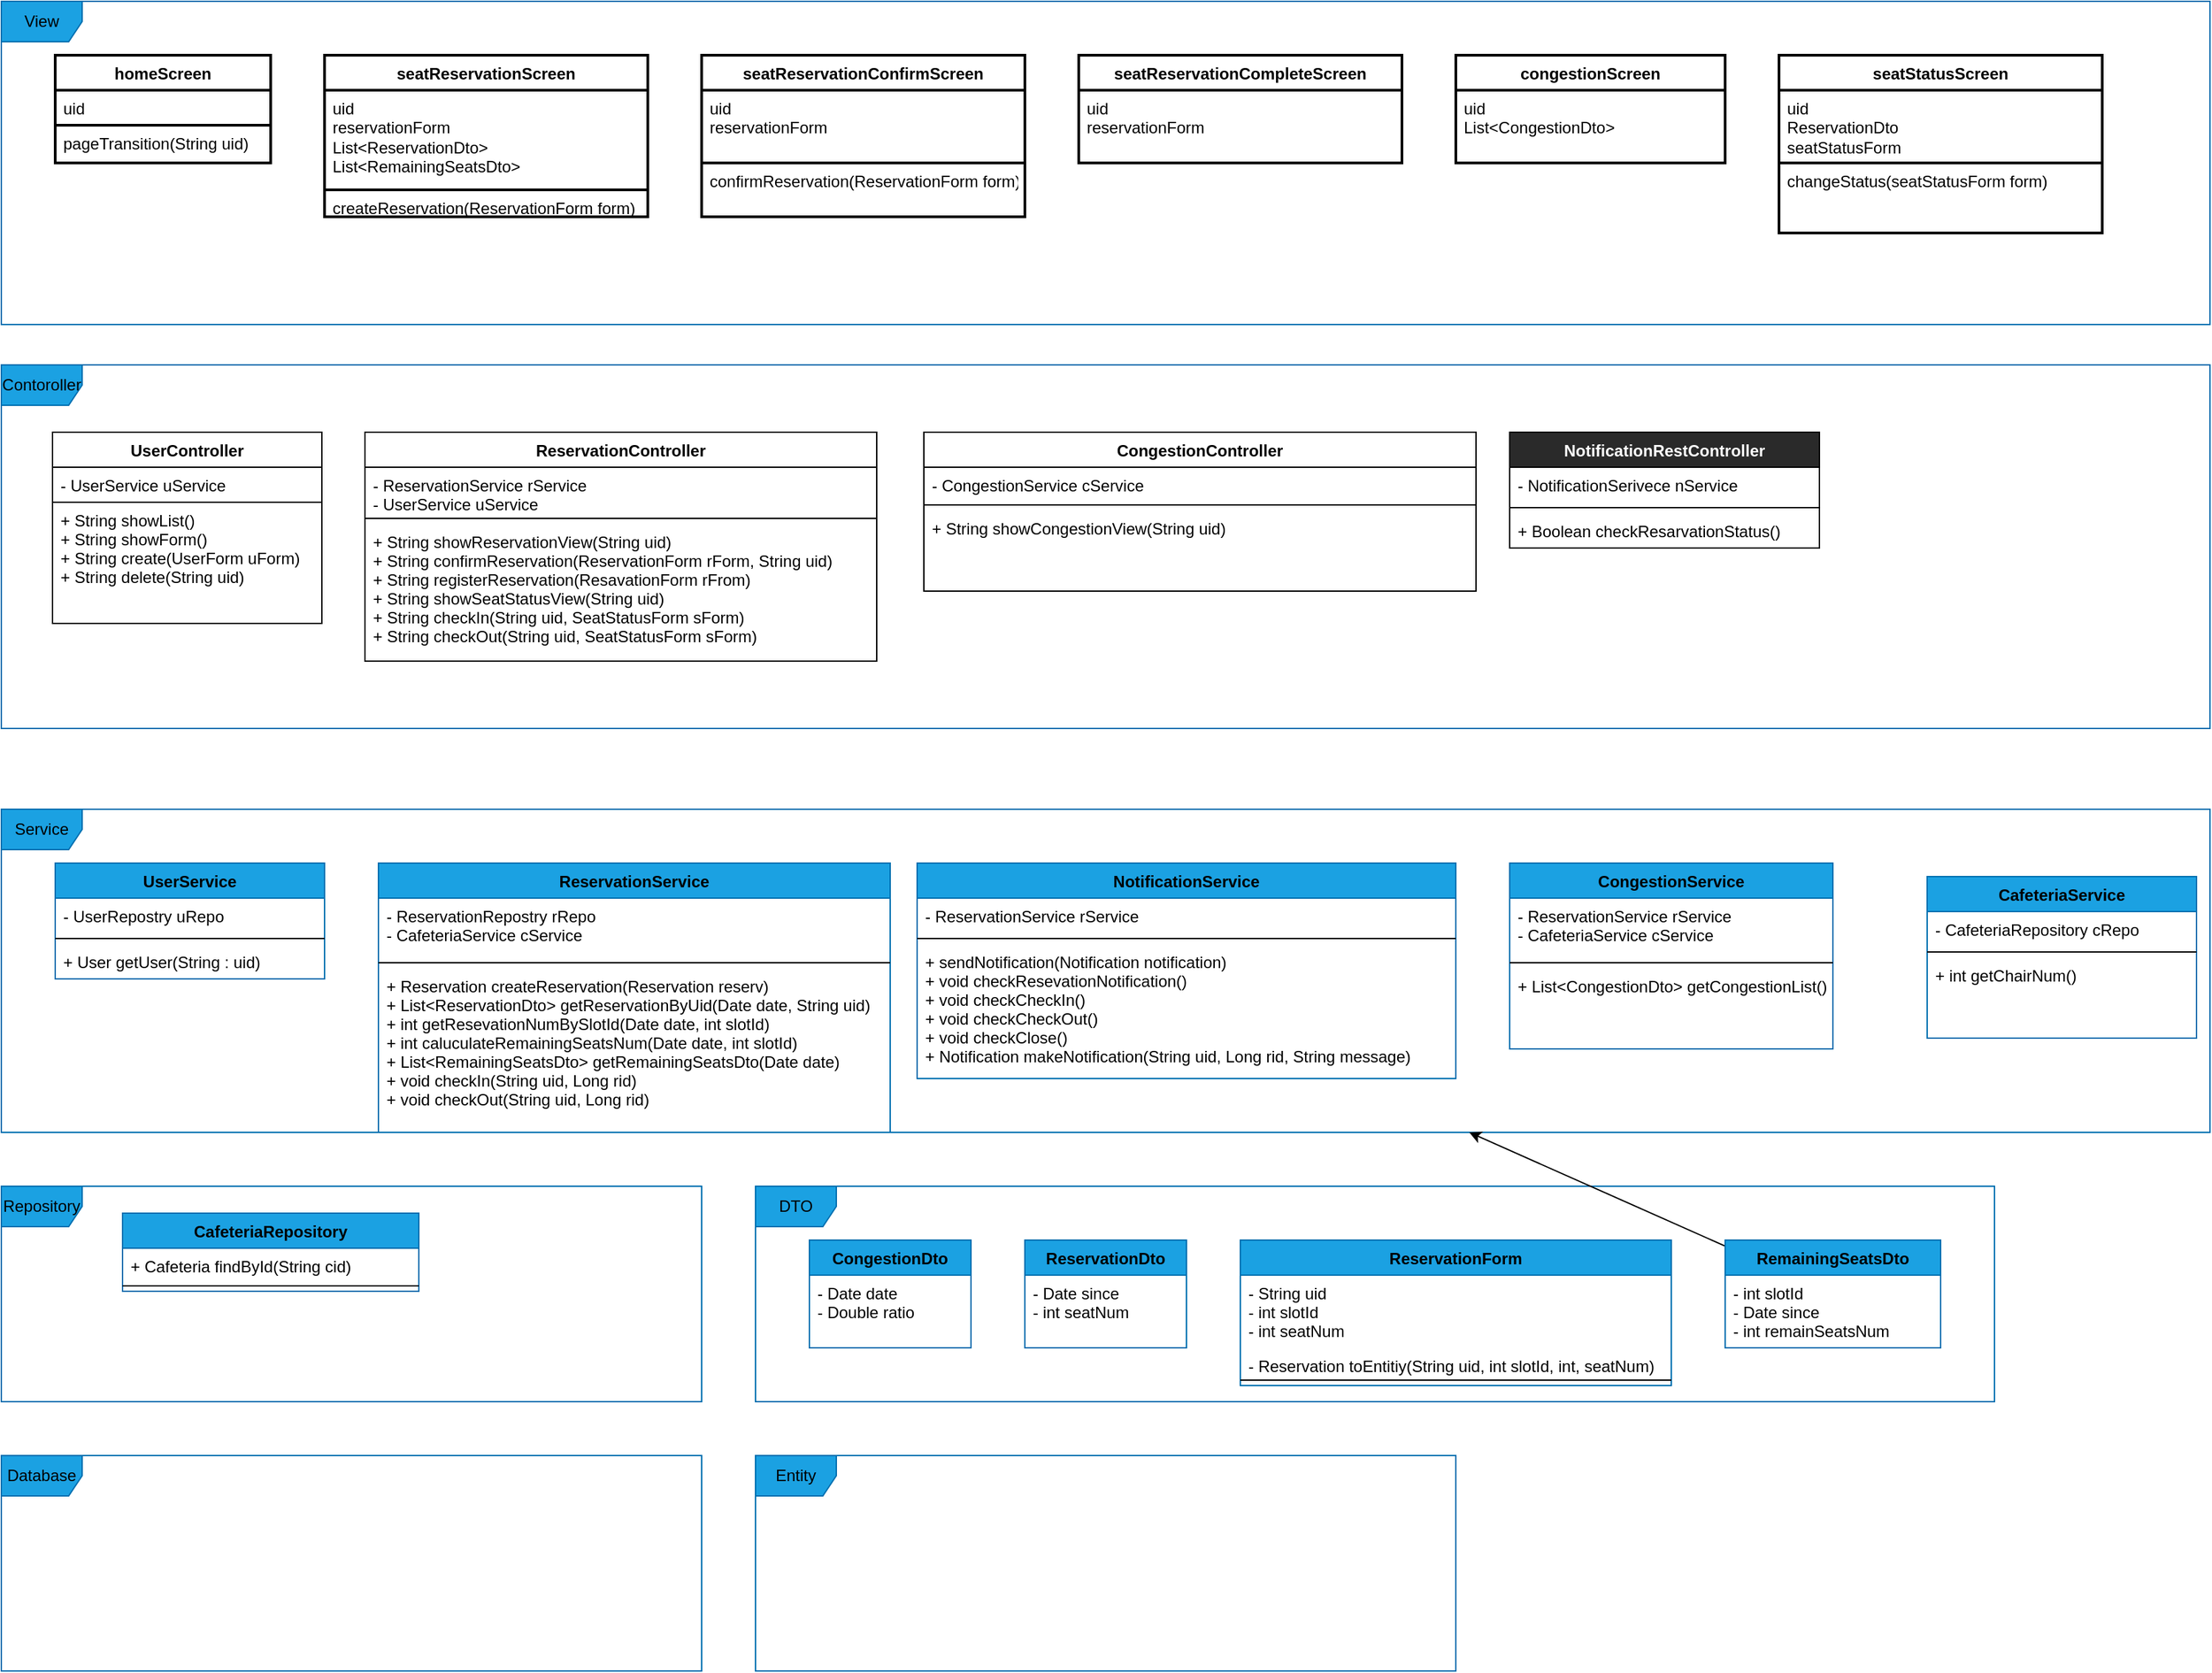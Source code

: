 <mxfile pages="1">
    <diagram id="6AXBUA2ZQwxcqaj4gc7x" name="ページ1">
        <mxGraphModel dx="528" dy="255" grid="1" gridSize="10" guides="1" tooltips="1" connect="1" arrows="1" fold="1" page="1" pageScale="1" pageWidth="827" pageHeight="1169" background="#ffffff" math="0" shadow="0">
            <root>
                <mxCell id="0"/>
                <mxCell id="1" parent="0"/>
                <mxCell id="3" value="View" style="shape=umlFrame;whiteSpace=wrap;html=1;fontColor=#000000;strokeColor=#006EAF;fillColor=#1ba1e2;" parent="1" vertex="1">
                    <mxGeometry x="40" y="40" width="1640" height="240" as="geometry"/>
                </mxCell>
                <mxCell id="5" value="Service" style="shape=umlFrame;whiteSpace=wrap;html=1;fontColor=#000000;strokeColor=#006EAF;fillColor=#1ba1e2;" parent="1" vertex="1">
                    <mxGeometry x="40" y="640" width="1640" height="240" as="geometry"/>
                </mxCell>
                <mxCell id="6" value="Repository" style="shape=umlFrame;whiteSpace=wrap;html=1;fontColor=#000000;strokeColor=#006EAF;fillColor=#1ba1e2;" parent="1" vertex="1">
                    <mxGeometry x="40" y="920" width="520" height="160" as="geometry"/>
                </mxCell>
                <mxCell id="7" value="Database" style="shape=umlFrame;whiteSpace=wrap;html=1;fontColor=#000000;strokeColor=#006EAF;fillColor=#1ba1e2;" parent="1" vertex="1">
                    <mxGeometry x="40" y="1120" width="520" height="160" as="geometry"/>
                </mxCell>
                <mxCell id="16" value="ReservationService" style="swimlane;fontStyle=1;align=center;verticalAlign=top;childLayout=stackLayout;horizontal=1;startSize=26;horizontalStack=0;resizeParent=1;resizeParentMax=0;resizeLast=0;collapsible=1;marginBottom=0;fontColor=#000000;fillColor=#1ba1e2;strokeColor=#006EAF;" parent="1" vertex="1">
                    <mxGeometry x="320" y="680" width="380" height="200" as="geometry">
                        <mxRectangle x="60" y="440" width="100" height="26" as="alternateBounds"/>
                    </mxGeometry>
                </mxCell>
                <mxCell id="17" value="- ReservationRepostry rRepo&#10;- CafeteriaService cService" style="text;strokeColor=none;fillColor=none;align=left;verticalAlign=top;spacingLeft=4;spacingRight=4;overflow=hidden;rotatable=0;points=[[0,0.5],[1,0.5]];portConstraint=eastwest;fontColor=#000000;" parent="16" vertex="1">
                    <mxGeometry y="26" width="380" height="44" as="geometry"/>
                </mxCell>
                <mxCell id="18" value="" style="line;strokeWidth=1;fillColor=none;align=left;verticalAlign=middle;spacingTop=-1;spacingLeft=3;spacingRight=3;rotatable=0;labelPosition=right;points=[];portConstraint=eastwest;" parent="16" vertex="1">
                    <mxGeometry y="70" width="380" height="8" as="geometry"/>
                </mxCell>
                <mxCell id="19" value="+ Reservation createReservation(Reservation reserv)&#10;+ List&lt;ReservationDto&gt; getReservationByUid(Date date, String uid)&#10;+ int getResevationNumBySlotId(Date date, int slotId)&#10;+ int caluculateRemainingSeatsNum(Date date, int slotId)&#10;+ List&lt;RemainingSeatsDto&gt; getRemainingSeatsDto(Date date)&#10;+ void checkIn(String uid, Long rid)&#10;+ void checkOut(String uid, Long rid)" style="text;strokeColor=none;fillColor=none;align=left;verticalAlign=top;spacingLeft=4;spacingRight=4;overflow=hidden;rotatable=0;points=[[0,0.5],[1,0.5]];portConstraint=eastwest;fontColor=#000000;" parent="16" vertex="1">
                    <mxGeometry y="78" width="380" height="122" as="geometry"/>
                </mxCell>
                <mxCell id="42" value="UserController" style="swimlane;fontStyle=1;align=center;verticalAlign=top;childLayout=stackLayout;horizontal=1;startSize=26;horizontalStack=0;resizeParent=1;resizeParentMax=0;resizeLast=0;collapsible=1;marginBottom=0;strokeColor=#000000;" parent="1" vertex="1">
                    <mxGeometry x="78" y="360" width="200" height="142" as="geometry"/>
                </mxCell>
                <mxCell id="43" value="- UserService uService" style="text;strokeColor=none;fillColor=none;align=left;verticalAlign=top;spacingLeft=4;spacingRight=4;overflow=hidden;rotatable=0;points=[[0,0.5],[1,0.5]];portConstraint=eastwest;fontColor=#000000;" parent="42" vertex="1">
                    <mxGeometry y="26" width="200" height="26" as="geometry"/>
                </mxCell>
                <mxCell id="45" value="+ String showList()&#10;+ String showForm()&#10;+ String create(UserForm uForm)&#10;+ String delete(String uid)" style="text;strokeColor=#000000;fillColor=none;align=left;verticalAlign=top;spacingLeft=4;spacingRight=4;overflow=hidden;rotatable=0;points=[[0,0.5],[1,0.5]];portConstraint=eastwest;fontColor=#000000;" parent="42" vertex="1">
                    <mxGeometry y="52" width="200" height="90" as="geometry"/>
                </mxCell>
                <mxCell id="46" value="ReservationController" style="swimlane;fontStyle=1;align=center;verticalAlign=top;childLayout=stackLayout;horizontal=1;startSize=26;horizontalStack=0;resizeParent=1;resizeParentMax=0;resizeLast=0;collapsible=1;marginBottom=0;strokeColor=#000000;" parent="1" vertex="1">
                    <mxGeometry x="310" y="360" width="380" height="170" as="geometry">
                        <mxRectangle x="193" y="250" width="150" height="26" as="alternateBounds"/>
                    </mxGeometry>
                </mxCell>
                <mxCell id="47" value="- ReservationService rService&#10;- UserService uService" style="text;strokeColor=none;fillColor=none;align=left;verticalAlign=top;spacingLeft=4;spacingRight=4;overflow=hidden;rotatable=0;points=[[0,0.5],[1,0.5]];portConstraint=eastwest;fontColor=#000000;" parent="46" vertex="1">
                    <mxGeometry y="26" width="380" height="34" as="geometry"/>
                </mxCell>
                <mxCell id="48" value="" style="line;strokeWidth=1;fillColor=none;align=left;verticalAlign=middle;spacingTop=-1;spacingLeft=3;spacingRight=3;rotatable=0;labelPosition=right;points=[];portConstraint=eastwest;strokeColor=#000000;" parent="46" vertex="1">
                    <mxGeometry y="60" width="380" height="8" as="geometry"/>
                </mxCell>
                <mxCell id="49" value="+ String showReservationView(String uid)&#10;+ String confirmReservation(ReservationForm rForm, String uid)&#10;+ String registerReservation(ResavationForm rFrom)&#10;+ String showSeatStatusView(String uid)&#10;+ String checkIn(String uid, SeatStatusForm sForm)&#10;+ String checkOut(String uid, SeatStatusForm sForm)" style="text;strokeColor=none;fillColor=none;align=left;verticalAlign=top;spacingLeft=4;spacingRight=4;overflow=hidden;rotatable=0;points=[[0,0.5],[1,0.5]];portConstraint=eastwest;fontColor=#000000;" parent="46" vertex="1">
                    <mxGeometry y="68" width="380" height="102" as="geometry"/>
                </mxCell>
                <mxCell id="50" value="CongestionController" style="swimlane;fontStyle=1;align=center;verticalAlign=top;childLayout=stackLayout;horizontal=1;startSize=26;horizontalStack=0;resizeParent=1;resizeParentMax=0;resizeLast=0;collapsible=1;marginBottom=0;strokeColor=#000000;" parent="1" vertex="1">
                    <mxGeometry x="725" y="360" width="410" height="118" as="geometry"/>
                </mxCell>
                <mxCell id="51" value="- CongestionService cService" style="text;strokeColor=none;fillColor=none;align=left;verticalAlign=top;spacingLeft=4;spacingRight=4;overflow=hidden;rotatable=0;points=[[0,0.5],[1,0.5]];portConstraint=eastwest;fontColor=#000000;" parent="50" vertex="1">
                    <mxGeometry y="26" width="410" height="24" as="geometry"/>
                </mxCell>
                <mxCell id="52" value="" style="line;strokeWidth=1;fillColor=none;align=left;verticalAlign=middle;spacingTop=-1;spacingLeft=3;spacingRight=3;rotatable=0;labelPosition=right;points=[];portConstraint=eastwest;strokeColor=#000000;" parent="50" vertex="1">
                    <mxGeometry y="50" width="410" height="8" as="geometry"/>
                </mxCell>
                <mxCell id="53" value="+ String showCongestionView(String uid) " style="text;strokeColor=none;fillColor=none;align=left;verticalAlign=top;spacingLeft=4;spacingRight=4;overflow=hidden;rotatable=0;points=[[0,0.5],[1,0.5]];portConstraint=eastwest;fontColor=#000000;" parent="50" vertex="1">
                    <mxGeometry y="58" width="410" height="60" as="geometry"/>
                </mxCell>
                <mxCell id="54" value="NotificationRestController" style="swimlane;fontStyle=1;align=center;verticalAlign=top;childLayout=stackLayout;horizontal=1;startSize=26;horizontalStack=0;resizeParent=1;resizeParentMax=0;resizeLast=0;collapsible=1;marginBottom=0;fontColor=#FFFFFF;fillColor=#2A2A2A;strokeColor=#000000;" parent="1" vertex="1">
                    <mxGeometry x="1160" y="360" width="230" height="86" as="geometry"/>
                </mxCell>
                <mxCell id="55" value="- NotificationSerivece nService" style="text;strokeColor=none;fillColor=none;align=left;verticalAlign=top;spacingLeft=4;spacingRight=4;overflow=hidden;rotatable=0;points=[[0,0.5],[1,0.5]];portConstraint=eastwest;fontColor=#000000;" parent="54" vertex="1">
                    <mxGeometry y="26" width="230" height="26" as="geometry"/>
                </mxCell>
                <mxCell id="56" value="" style="line;strokeWidth=1;fillColor=none;align=left;verticalAlign=middle;spacingTop=-1;spacingLeft=3;spacingRight=3;rotatable=0;labelPosition=right;points=[];portConstraint=eastwest;strokeColor=#000000;" parent="54" vertex="1">
                    <mxGeometry y="52" width="230" height="8" as="geometry"/>
                </mxCell>
                <mxCell id="57" value="+ Boolean checkResarvationStatus()" style="text;strokeColor=none;fillColor=none;align=left;verticalAlign=top;spacingLeft=4;spacingRight=4;overflow=hidden;rotatable=0;points=[[0,0.5],[1,0.5]];portConstraint=eastwest;fontColor=#000000;" parent="54" vertex="1">
                    <mxGeometry y="60" width="230" height="26" as="geometry"/>
                </mxCell>
                <mxCell id="8" value="UserService" style="swimlane;fontStyle=1;align=center;verticalAlign=top;childLayout=stackLayout;horizontal=1;startSize=26;horizontalStack=0;resizeParent=1;resizeParentMax=0;resizeLast=0;collapsible=1;marginBottom=0;fontColor=#000000;fillColor=#1ba1e2;strokeColor=#006EAF;" parent="1" vertex="1">
                    <mxGeometry x="80" y="680" width="200" height="86" as="geometry">
                        <mxRectangle x="60" y="440" width="100" height="26" as="alternateBounds"/>
                    </mxGeometry>
                </mxCell>
                <mxCell id="9" value="- UserRepostry uRepo" style="text;strokeColor=none;fillColor=none;align=left;verticalAlign=top;spacingLeft=4;spacingRight=4;overflow=hidden;rotatable=0;points=[[0,0.5],[1,0.5]];portConstraint=eastwest;fontColor=#000000;" parent="8" vertex="1">
                    <mxGeometry y="26" width="200" height="26" as="geometry"/>
                </mxCell>
                <mxCell id="10" value="" style="line;strokeWidth=1;fillColor=none;align=left;verticalAlign=middle;spacingTop=-1;spacingLeft=3;spacingRight=3;rotatable=0;labelPosition=right;points=[];portConstraint=eastwest;" parent="8" vertex="1">
                    <mxGeometry y="52" width="200" height="8" as="geometry"/>
                </mxCell>
                <mxCell id="11" value="+ User getUser(String : uid)" style="text;strokeColor=none;fillColor=none;align=left;verticalAlign=top;spacingLeft=4;spacingRight=4;overflow=hidden;rotatable=0;points=[[0,0.5],[1,0.5]];portConstraint=eastwest;fontColor=#000000;" parent="8" vertex="1">
                    <mxGeometry y="60" width="200" height="26" as="geometry"/>
                </mxCell>
                <mxCell id="73" value="NotificationService" style="swimlane;fontStyle=1;align=center;verticalAlign=top;childLayout=stackLayout;horizontal=1;startSize=26;horizontalStack=0;resizeParent=1;resizeParentMax=0;resizeLast=0;collapsible=1;marginBottom=0;fontColor=#000000;fillColor=#1ba1e2;strokeColor=#006EAF;" parent="1" vertex="1">
                    <mxGeometry x="720" y="680" width="400" height="160" as="geometry">
                        <mxRectangle x="60" y="440" width="100" height="26" as="alternateBounds"/>
                    </mxGeometry>
                </mxCell>
                <mxCell id="74" value="- ReservationService rService" style="text;strokeColor=none;fillColor=none;align=left;verticalAlign=top;spacingLeft=4;spacingRight=4;overflow=hidden;rotatable=0;points=[[0,0.5],[1,0.5]];portConstraint=eastwest;fontColor=#000000;" parent="73" vertex="1">
                    <mxGeometry y="26" width="400" height="26" as="geometry"/>
                </mxCell>
                <mxCell id="75" value="" style="line;strokeWidth=1;fillColor=none;align=left;verticalAlign=middle;spacingTop=-1;spacingLeft=3;spacingRight=3;rotatable=0;labelPosition=right;points=[];portConstraint=eastwest;" parent="73" vertex="1">
                    <mxGeometry y="52" width="400" height="8" as="geometry"/>
                </mxCell>
                <mxCell id="76" value="+ sendNotification(Notification notification)&#10;+ void checkResevationNotification()&#10;+ void checkCheckIn()&#10;+ void checkCheckOut()&#10;+ void checkClose()&#10;+ Notification makeNotification(String uid, Long rid, String message)" style="text;strokeColor=none;fillColor=none;align=left;verticalAlign=top;spacingLeft=4;spacingRight=4;overflow=hidden;rotatable=0;points=[[0,0.5],[1,0.5]];portConstraint=eastwest;fontColor=#000000;" parent="73" vertex="1">
                    <mxGeometry y="60" width="400" height="100" as="geometry"/>
                </mxCell>
                <mxCell id="77" value="CongestionService" style="swimlane;fontStyle=1;align=center;verticalAlign=top;childLayout=stackLayout;horizontal=1;startSize=26;horizontalStack=0;resizeParent=1;resizeParentMax=0;resizeLast=0;collapsible=1;marginBottom=0;fontColor=#000000;fillColor=#1ba1e2;strokeColor=#006EAF;" parent="1" vertex="1">
                    <mxGeometry x="1160" y="680" width="240" height="138" as="geometry">
                        <mxRectangle x="60" y="440" width="100" height="26" as="alternateBounds"/>
                    </mxGeometry>
                </mxCell>
                <mxCell id="78" value="- ReservationService rService&#10;- CafeteriaService cService&#10;" style="text;strokeColor=none;fillColor=none;align=left;verticalAlign=top;spacingLeft=4;spacingRight=4;overflow=hidden;rotatable=0;points=[[0,0.5],[1,0.5]];portConstraint=eastwest;fontColor=#000000;" parent="77" vertex="1">
                    <mxGeometry y="26" width="240" height="44" as="geometry"/>
                </mxCell>
                <mxCell id="79" value="" style="line;strokeWidth=1;fillColor=none;align=left;verticalAlign=middle;spacingTop=-1;spacingLeft=3;spacingRight=3;rotatable=0;labelPosition=right;points=[];portConstraint=eastwest;" parent="77" vertex="1">
                    <mxGeometry y="70" width="240" height="8" as="geometry"/>
                </mxCell>
                <mxCell id="80" value="+ List&lt;CongestionDto&gt; getCongestionList()" style="text;strokeColor=none;fillColor=none;align=left;verticalAlign=top;spacingLeft=4;spacingRight=4;overflow=hidden;rotatable=0;points=[[0,0.5],[1,0.5]];portConstraint=eastwest;fontColor=#000000;" parent="77" vertex="1">
                    <mxGeometry y="78" width="240" height="60" as="geometry"/>
                </mxCell>
                <mxCell id="81" value="CafeteriaService" style="swimlane;fontStyle=1;align=center;verticalAlign=top;childLayout=stackLayout;horizontal=1;startSize=26;horizontalStack=0;resizeParent=1;resizeParentMax=0;resizeLast=0;collapsible=1;marginBottom=0;fontColor=#000000;fillColor=#1ba1e2;strokeColor=#006EAF;" parent="1" vertex="1">
                    <mxGeometry x="1470" y="690" width="200" height="120" as="geometry">
                        <mxRectangle x="60" y="440" width="100" height="26" as="alternateBounds"/>
                    </mxGeometry>
                </mxCell>
                <mxCell id="82" value="- CafeteriaRepository cRepo" style="text;strokeColor=none;fillColor=none;align=left;verticalAlign=top;spacingLeft=4;spacingRight=4;overflow=hidden;rotatable=0;points=[[0,0.5],[1,0.5]];portConstraint=eastwest;fontColor=#000000;" parent="81" vertex="1">
                    <mxGeometry y="26" width="200" height="26" as="geometry"/>
                </mxCell>
                <mxCell id="83" value="" style="line;strokeWidth=1;fillColor=none;align=left;verticalAlign=middle;spacingTop=-1;spacingLeft=3;spacingRight=3;rotatable=0;labelPosition=right;points=[];portConstraint=eastwest;" parent="81" vertex="1">
                    <mxGeometry y="52" width="200" height="8" as="geometry"/>
                </mxCell>
                <mxCell id="84" value="+ int getChairNum()" style="text;strokeColor=none;fillColor=none;align=left;verticalAlign=top;spacingLeft=4;spacingRight=4;overflow=hidden;rotatable=0;points=[[0,0.5],[1,0.5]];portConstraint=eastwest;fontColor=#000000;" parent="81" vertex="1">
                    <mxGeometry y="60" width="200" height="60" as="geometry"/>
                </mxCell>
                <mxCell id="85" value="DTO" style="shape=umlFrame;whiteSpace=wrap;html=1;fontColor=#000000;strokeColor=#006EAF;fillColor=#1ba1e2;" parent="1" vertex="1">
                    <mxGeometry x="600" y="920" width="920" height="160" as="geometry"/>
                </mxCell>
                <mxCell id="86" value="CongestionDto" style="swimlane;fontStyle=1;align=center;verticalAlign=top;childLayout=stackLayout;horizontal=1;startSize=26;horizontalStack=0;resizeParent=1;resizeParentMax=0;resizeLast=0;collapsible=1;marginBottom=0;fontColor=#000000;fillColor=#1ba1e2;strokeColor=#006EAF;" parent="1" vertex="1">
                    <mxGeometry x="640" y="960" width="120" height="80" as="geometry">
                        <mxRectangle x="60" y="440" width="100" height="26" as="alternateBounds"/>
                    </mxGeometry>
                </mxCell>
                <mxCell id="87" value="- Date date&#10;- Double ratio" style="text;strokeColor=none;fillColor=none;align=left;verticalAlign=top;spacingLeft=4;spacingRight=4;overflow=hidden;rotatable=0;points=[[0,0.5],[1,0.5]];portConstraint=eastwest;fontColor=#000000;" parent="86" vertex="1">
                    <mxGeometry y="26" width="120" height="54" as="geometry"/>
                </mxCell>
                <mxCell id="90" value="ReservationDto" style="swimlane;fontStyle=1;align=center;verticalAlign=top;childLayout=stackLayout;horizontal=1;startSize=26;horizontalStack=0;resizeParent=1;resizeParentMax=0;resizeLast=0;collapsible=1;marginBottom=0;fontColor=#000000;fillColor=#1ba1e2;strokeColor=#006EAF;" parent="1" vertex="1">
                    <mxGeometry x="800" y="960" width="120" height="80" as="geometry">
                        <mxRectangle x="60" y="440" width="100" height="26" as="alternateBounds"/>
                    </mxGeometry>
                </mxCell>
                <mxCell id="91" value="- Date since&#10;- int seatNum" style="text;strokeColor=none;fillColor=none;align=left;verticalAlign=top;spacingLeft=4;spacingRight=4;overflow=hidden;rotatable=0;points=[[0,0.5],[1,0.5]];portConstraint=eastwest;fontColor=#000000;" parent="90" vertex="1">
                    <mxGeometry y="26" width="120" height="54" as="geometry"/>
                </mxCell>
                <mxCell id="96" value="" style="edgeStyle=none;html=1;fontFamily=Helvetica;fontSize=12;fontColor=#000000;startSize=26;" parent="1" source="94" target="5" edge="1">
                    <mxGeometry relative="1" as="geometry"/>
                </mxCell>
                <mxCell id="94" value="RemainingSeatsDto" style="swimlane;fontStyle=1;align=center;verticalAlign=top;childLayout=stackLayout;horizontal=1;startSize=26;horizontalStack=0;resizeParent=1;resizeParentMax=0;resizeLast=0;collapsible=1;marginBottom=0;fontColor=#000000;fillColor=#1ba1e2;strokeColor=#006EAF;" parent="1" vertex="1">
                    <mxGeometry x="1320" y="960" width="160" height="80" as="geometry">
                        <mxRectangle x="60" y="440" width="100" height="26" as="alternateBounds"/>
                    </mxGeometry>
                </mxCell>
                <mxCell id="95" value="- int slotId&#10;- Date since&#10;- int remainSeatsNum" style="text;strokeColor=none;fillColor=none;align=left;verticalAlign=top;spacingLeft=4;spacingRight=4;overflow=hidden;rotatable=0;points=[[0,0.5],[1,0.5]];portConstraint=eastwest;fontColor=#000000;" parent="94" vertex="1">
                    <mxGeometry y="26" width="160" height="54" as="geometry"/>
                </mxCell>
                <mxCell id="97" value="ReservationForm" style="swimlane;fontStyle=1;align=center;verticalAlign=top;childLayout=stackLayout;horizontal=1;startSize=26;horizontalStack=0;resizeParent=1;resizeParentMax=0;resizeLast=0;collapsible=1;marginBottom=0;fontColor=#000000;fillColor=#1ba1e2;strokeColor=#006EAF;" parent="1" vertex="1">
                    <mxGeometry x="960" y="960" width="320" height="108" as="geometry">
                        <mxRectangle x="60" y="440" width="100" height="26" as="alternateBounds"/>
                    </mxGeometry>
                </mxCell>
                <mxCell id="98" value="- String uid&#10;- int slotId&#10;- int seatNum" style="text;strokeColor=none;fillColor=none;align=left;verticalAlign=top;spacingLeft=4;spacingRight=4;overflow=hidden;rotatable=0;points=[[0,0.5],[1,0.5]];portConstraint=eastwest;fontColor=#000000;" parent="97" vertex="1">
                    <mxGeometry y="26" width="320" height="54" as="geometry"/>
                </mxCell>
                <mxCell id="100" value="- Reservation toEntitiy(String uid, int slotId, int, seatNum)" style="text;strokeColor=none;fillColor=none;align=left;verticalAlign=top;spacingLeft=4;spacingRight=4;overflow=hidden;rotatable=0;points=[[0,0.5],[1,0.5]];portConstraint=eastwest;fontColor=#000000;" parent="97" vertex="1">
                    <mxGeometry y="80" width="320" height="20" as="geometry"/>
                </mxCell>
                <mxCell id="99" value="" style="line;strokeWidth=1;fillColor=none;align=left;verticalAlign=middle;spacingTop=-1;spacingLeft=3;spacingRight=3;rotatable=0;labelPosition=right;points=[];portConstraint=eastwest;" parent="97" vertex="1">
                    <mxGeometry y="100" width="320" height="8" as="geometry"/>
                </mxCell>
                <mxCell id="101" value="Entity" style="shape=umlFrame;whiteSpace=wrap;html=1;fontColor=#000000;strokeColor=#006EAF;fillColor=#1ba1e2;" parent="1" vertex="1">
                    <mxGeometry x="600" y="1120" width="520" height="160" as="geometry"/>
                </mxCell>
                <mxCell id="41" value="Contoroller" style="shape=umlFrame;whiteSpace=wrap;html=1;fontColor=#000000;strokeColor=#006EAF;fillColor=#1ba1e2;" parent="1" vertex="1">
                    <mxGeometry x="40" y="310" width="1640" height="270" as="geometry"/>
                </mxCell>
                <mxCell id="102" value="homeScreen" style="swimlane;fontStyle=1;align=center;verticalAlign=top;childLayout=stackLayout;horizontal=1;startSize=26;horizontalStack=0;resizeParent=1;resizeParentMax=0;resizeLast=0;collapsible=1;marginBottom=0;fontColor=#000000;strokeColor=#000000;fillColor=#FFFFFF;strokeWidth=2;" vertex="1" parent="1">
                    <mxGeometry x="80" y="80" width="160" height="80" as="geometry"/>
                </mxCell>
                <mxCell id="103" value="uid" style="text;strokeColor=#000000;fillColor=none;align=left;verticalAlign=top;spacingLeft=4;spacingRight=4;overflow=hidden;rotatable=0;points=[[0,0.5],[1,0.5]];portConstraint=eastwest;html=1;fontColor=#000000;strokeWidth=2;" vertex="1" parent="102">
                    <mxGeometry y="26" width="160" height="26" as="geometry"/>
                </mxCell>
                <mxCell id="104" value="pageTransition(String uid)" style="text;strokeColor=#000000;fillColor=none;align=left;verticalAlign=top;spacingLeft=4;spacingRight=4;overflow=hidden;rotatable=0;points=[[0,0.5],[1,0.5]];portConstraint=eastwest;fontColor=#000000;strokeWidth=2;" vertex="1" parent="102">
                    <mxGeometry y="52" width="160" height="28" as="geometry"/>
                </mxCell>
                <mxCell id="105" value="seatReservationScreen" style="swimlane;fontStyle=1;align=center;verticalAlign=top;childLayout=stackLayout;horizontal=1;startSize=26;horizontalStack=0;resizeParent=1;resizeParentMax=0;resizeLast=0;collapsible=1;marginBottom=0;fontColor=#000000;strokeColor=#000000;fillColor=#FFFFFF;strokeWidth=2;" vertex="1" parent="1">
                    <mxGeometry x="280" y="80" width="240" height="120" as="geometry"/>
                </mxCell>
                <mxCell id="106" value="uid&lt;br&gt;reservationForm&lt;br&gt;List&amp;lt;ReservationDto&amp;gt;&lt;br&gt;List&amp;lt;RemainingSeatsDto&amp;gt;" style="text;strokeColor=#000000;fillColor=none;align=left;verticalAlign=top;spacingLeft=4;spacingRight=4;overflow=hidden;rotatable=0;points=[[0,0.5],[1,0.5]];portConstraint=eastwest;html=1;fontColor=#000000;strokeWidth=2;" vertex="1" parent="105">
                    <mxGeometry y="26" width="240" height="74" as="geometry"/>
                </mxCell>
                <mxCell id="107" value="createReservation(ReservationForm form)" style="text;strokeColor=#000000;fillColor=none;align=left;verticalAlign=top;spacingLeft=4;spacingRight=4;overflow=hidden;rotatable=0;points=[[0,0.5],[1,0.5]];portConstraint=eastwest;fontColor=#000000;strokeWidth=2;" vertex="1" parent="105">
                    <mxGeometry y="100" width="240" height="20" as="geometry"/>
                </mxCell>
                <mxCell id="108" value="congestionScreen" style="swimlane;fontStyle=1;align=center;verticalAlign=top;childLayout=stackLayout;horizontal=1;startSize=26;horizontalStack=0;resizeParent=1;resizeParentMax=0;resizeLast=0;collapsible=1;marginBottom=0;fontColor=#000000;strokeColor=#000000;fillColor=#FFFFFF;strokeWidth=2;" vertex="1" parent="1">
                    <mxGeometry x="1120" y="80" width="200" height="80" as="geometry"/>
                </mxCell>
                <mxCell id="109" value="uid&lt;br&gt;List&amp;lt;CongestionDto&amp;gt;" style="text;strokeColor=#000000;fillColor=none;align=left;verticalAlign=top;spacingLeft=4;spacingRight=4;overflow=hidden;rotatable=0;points=[[0,0.5],[1,0.5]];portConstraint=eastwest;html=1;fontColor=#000000;strokeWidth=2;" vertex="1" parent="108">
                    <mxGeometry y="26" width="200" height="54" as="geometry"/>
                </mxCell>
                <mxCell id="110" value="seatStatusScreen" style="swimlane;fontStyle=1;align=center;verticalAlign=top;childLayout=stackLayout;horizontal=1;startSize=26;horizontalStack=0;resizeParent=1;resizeParentMax=0;resizeLast=0;collapsible=1;marginBottom=0;fontColor=#000000;strokeColor=#000000;fillColor=#FFFFFF;strokeWidth=2;" vertex="1" parent="1">
                    <mxGeometry x="1360" y="80" width="240" height="132" as="geometry"/>
                </mxCell>
                <mxCell id="111" value="uid&lt;br&gt;ReservationDto&lt;br&gt;seatStatusForm" style="text;strokeColor=#000000;fillColor=none;align=left;verticalAlign=top;spacingLeft=4;spacingRight=4;overflow=hidden;rotatable=0;points=[[0,0.5],[1,0.5]];portConstraint=eastwest;html=1;fontColor=#000000;strokeWidth=2;" vertex="1" parent="110">
                    <mxGeometry y="26" width="240" height="54" as="geometry"/>
                </mxCell>
                <mxCell id="112" value="changeStatus(seatStatusForm form)" style="text;strokeColor=#000000;fillColor=none;align=left;verticalAlign=top;spacingLeft=4;spacingRight=4;overflow=hidden;rotatable=0;points=[[0,0.5],[1,0.5]];portConstraint=eastwest;fontColor=#000000;strokeWidth=2;" vertex="1" parent="110">
                    <mxGeometry y="80" width="240" height="52" as="geometry"/>
                </mxCell>
                <mxCell id="113" value="seatReservationConfirmScreen" style="swimlane;fontStyle=1;align=center;verticalAlign=top;childLayout=stackLayout;horizontal=1;startSize=26;horizontalStack=0;resizeParent=1;resizeParentMax=0;resizeLast=0;collapsible=1;marginBottom=0;fontColor=#000000;strokeColor=#000000;fillColor=#FFFFFF;strokeWidth=2;" vertex="1" parent="1">
                    <mxGeometry x="560" y="80" width="240" height="120" as="geometry"/>
                </mxCell>
                <mxCell id="114" value="uid&lt;br&gt;reservationForm" style="text;strokeColor=#000000;fillColor=none;align=left;verticalAlign=top;spacingLeft=4;spacingRight=4;overflow=hidden;rotatable=0;points=[[0,0.5],[1,0.5]];portConstraint=eastwest;html=1;fontColor=#000000;strokeWidth=2;" vertex="1" parent="113">
                    <mxGeometry y="26" width="240" height="54" as="geometry"/>
                </mxCell>
                <mxCell id="115" value="confirmReservation(ReservationForm form)" style="text;strokeColor=#000000;fillColor=none;align=left;verticalAlign=top;spacingLeft=4;spacingRight=4;overflow=hidden;rotatable=0;points=[[0,0.5],[1,0.5]];portConstraint=eastwest;fontColor=#000000;strokeWidth=2;" vertex="1" parent="113">
                    <mxGeometry y="80" width="240" height="40" as="geometry"/>
                </mxCell>
                <mxCell id="116" value="seatReservationCompleteScreen" style="swimlane;fontStyle=1;align=center;verticalAlign=top;childLayout=stackLayout;horizontal=1;startSize=26;horizontalStack=0;resizeParent=1;resizeParentMax=0;resizeLast=0;collapsible=1;marginBottom=0;fontColor=#000000;strokeColor=#000000;fillColor=#FFFFFF;strokeWidth=2;" vertex="1" parent="1">
                    <mxGeometry x="840" y="80" width="240" height="80" as="geometry"/>
                </mxCell>
                <mxCell id="117" value="uid&lt;br&gt;reservationForm" style="text;strokeColor=#000000;fillColor=none;align=left;verticalAlign=top;spacingLeft=4;spacingRight=4;overflow=hidden;rotatable=0;points=[[0,0.5],[1,0.5]];portConstraint=eastwest;html=1;fontColor=#000000;strokeWidth=2;" vertex="1" parent="116">
                    <mxGeometry y="26" width="240" height="54" as="geometry"/>
                </mxCell>
                <mxCell id="118" value="CafeteriaRepository" style="swimlane;fontStyle=1;align=center;verticalAlign=top;childLayout=stackLayout;horizontal=1;startSize=26;horizontalStack=0;resizeParent=1;resizeParentMax=0;resizeLast=0;collapsible=1;marginBottom=0;fontColor=#000000;fillColor=#1ba1e2;strokeColor=#006EAF;" vertex="1" parent="1">
                    <mxGeometry x="130" y="940" width="220" height="58" as="geometry">
                        <mxRectangle x="60" y="440" width="100" height="26" as="alternateBounds"/>
                    </mxGeometry>
                </mxCell>
                <mxCell id="119" value="+ Cafeteria findById(String cid)" style="text;strokeColor=none;fillColor=none;align=left;verticalAlign=top;spacingLeft=4;spacingRight=4;overflow=hidden;rotatable=0;points=[[0,0.5],[1,0.5]];portConstraint=eastwest;fontColor=#000000;" vertex="1" parent="118">
                    <mxGeometry y="26" width="220" height="24" as="geometry"/>
                </mxCell>
                <mxCell id="120" value="" style="line;strokeWidth=1;fillColor=none;align=left;verticalAlign=middle;spacingTop=-1;spacingLeft=3;spacingRight=3;rotatable=0;labelPosition=right;points=[];portConstraint=eastwest;" vertex="1" parent="118">
                    <mxGeometry y="50" width="220" height="8" as="geometry"/>
                </mxCell>
            </root>
        </mxGraphModel>
    </diagram>
</mxfile>